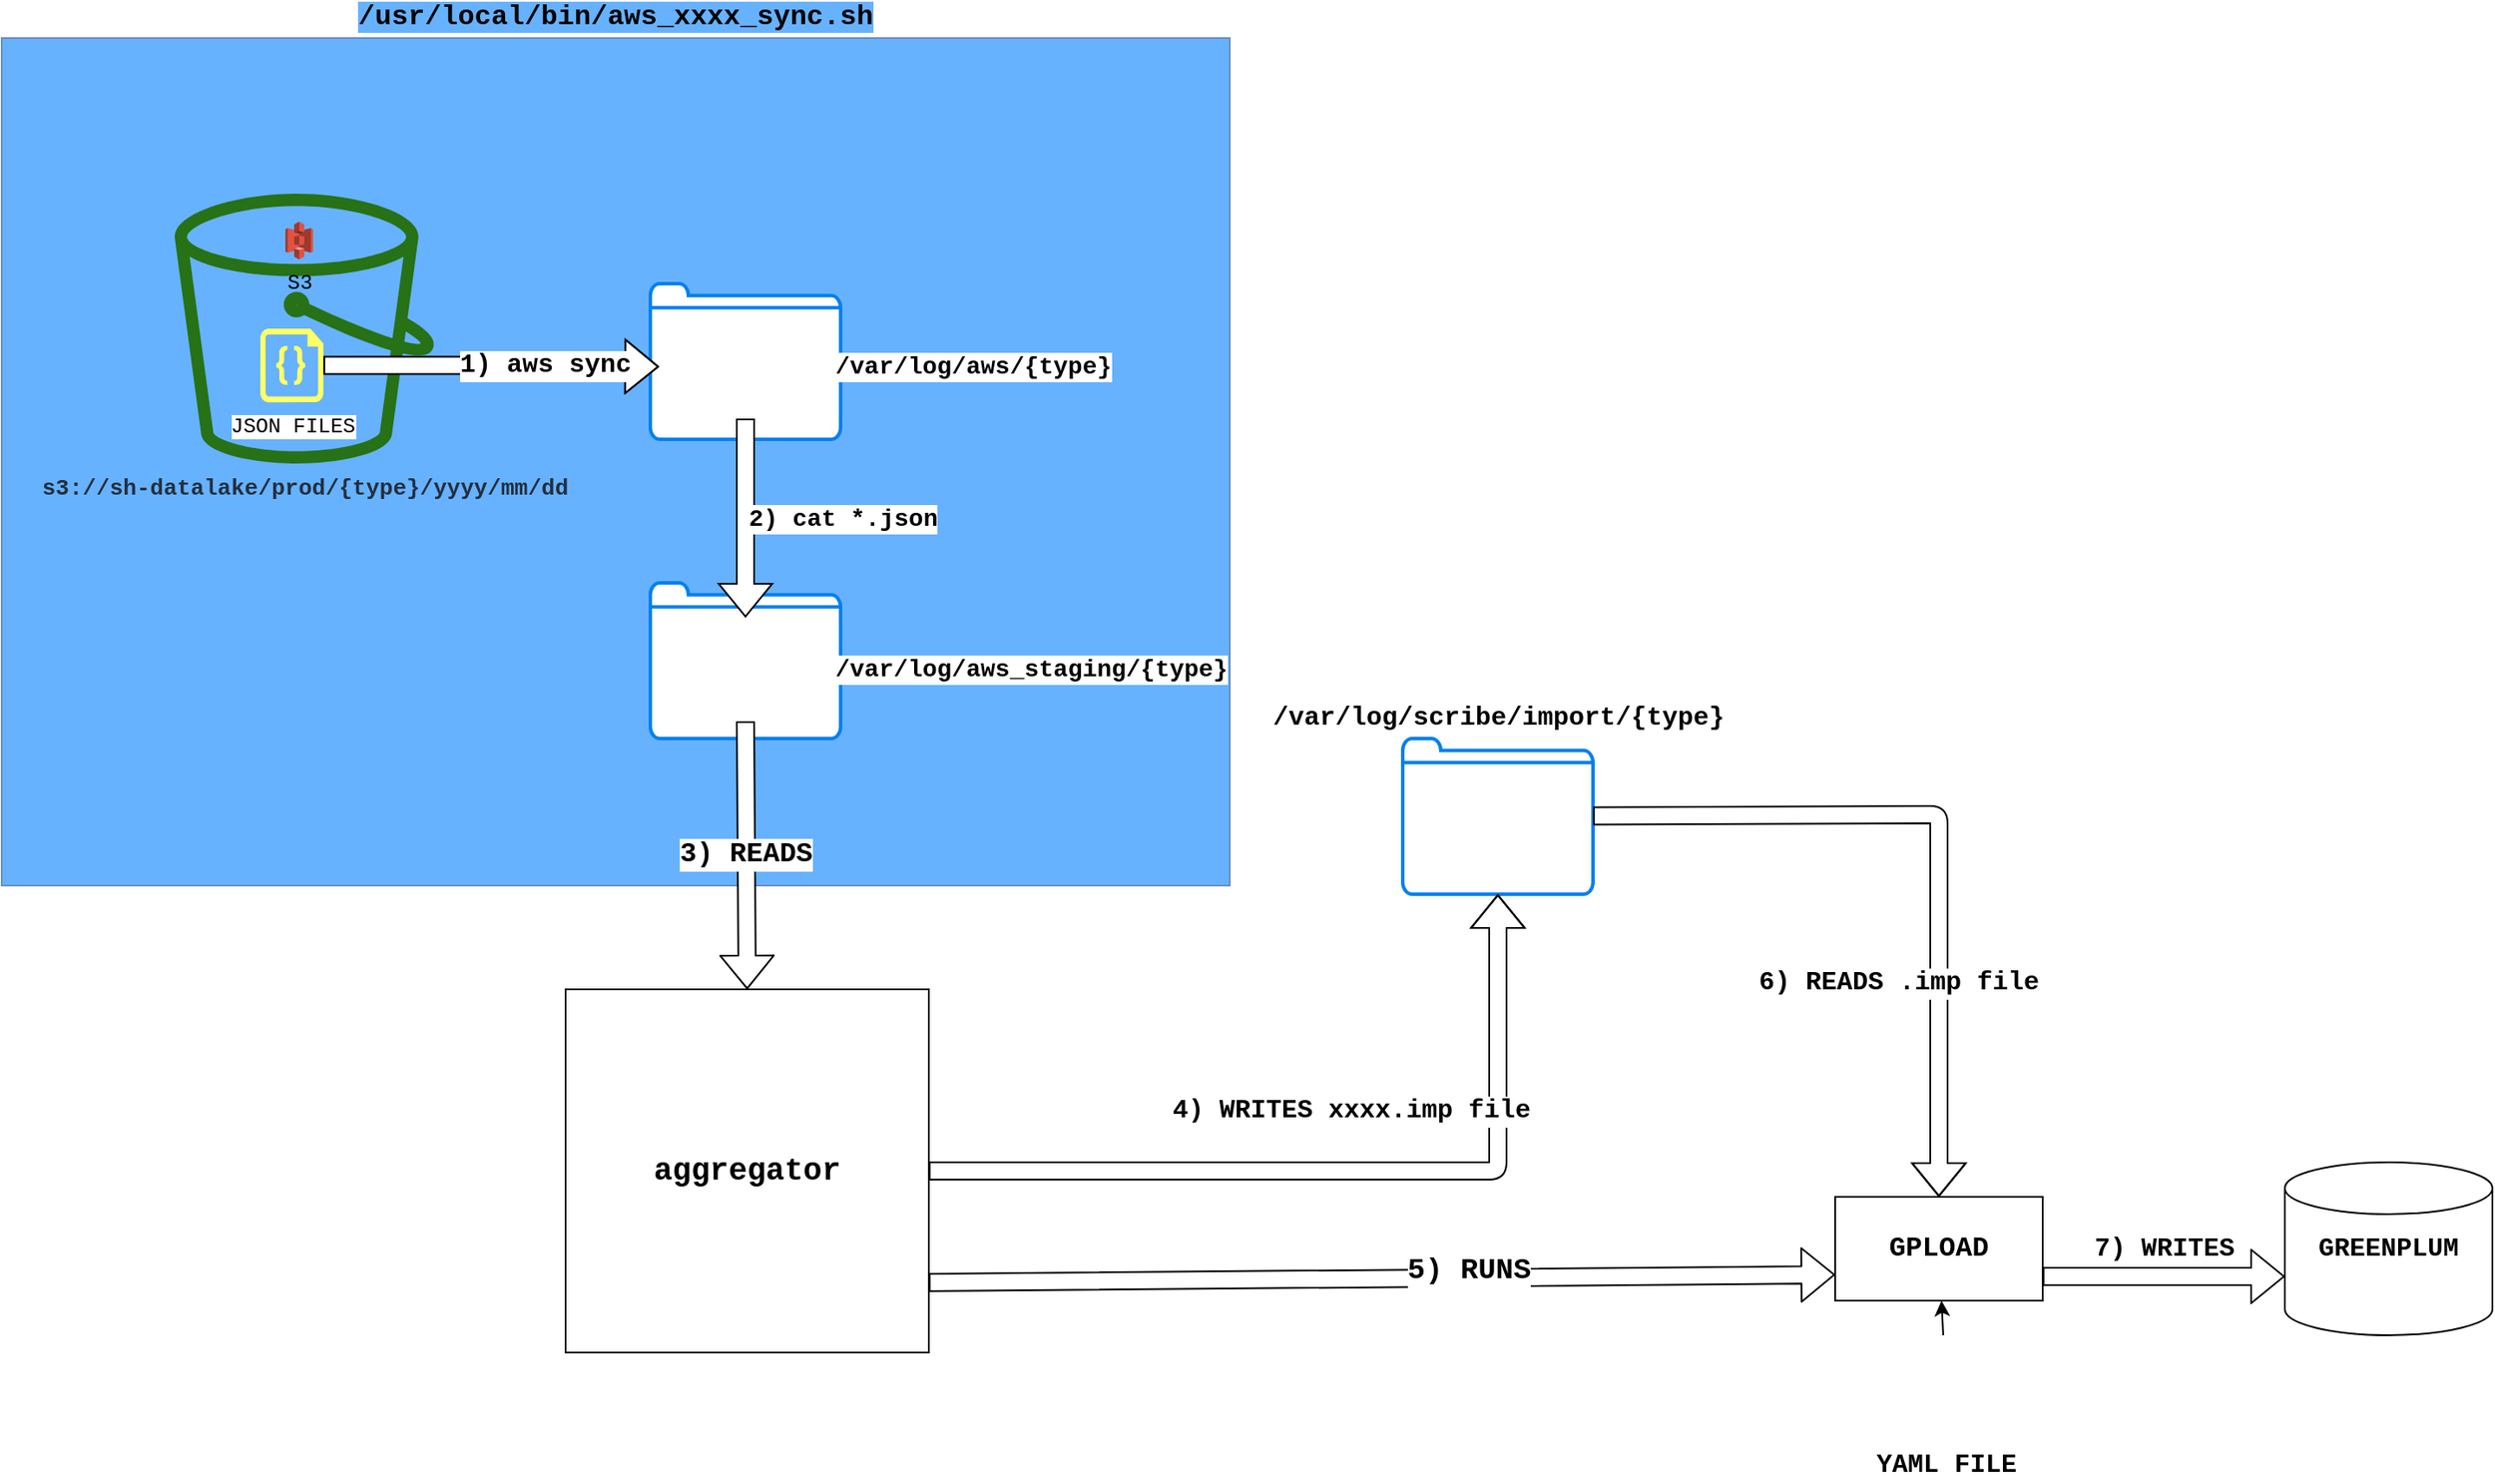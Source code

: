<mxfile version="13.6.5" type="github">
  <diagram id="tiNbwfVHrU3rleALvfvO" name="Page-1">
    <mxGraphModel dx="1837" dy="961" grid="1" gridSize="10" guides="1" tooltips="1" connect="1" arrows="1" fold="1" page="1" pageScale="1" pageWidth="850" pageHeight="1100" math="0" shadow="0">
      <root>
        <mxCell id="0" />
        <mxCell id="1" parent="0" />
        <mxCell id="NbFQiC-a6_RJZgWB6c9p-49" value="&lt;font style=&quot;font-size: 16px&quot;&gt;&lt;b style=&quot;background-color: rgb(102 , 178 , 255)&quot;&gt;/usr/local/bin/aws_xxxx_sync.sh&lt;/b&gt;&lt;/font&gt;" style="rounded=0;whiteSpace=wrap;html=1;labelBackgroundColor=#ffffff;fontFamily=Courier New;labelPosition=center;verticalLabelPosition=top;align=center;verticalAlign=bottom;strokeColor=#6c8ebf;fillColor=#66B2FF;" vertex="1" parent="1">
          <mxGeometry x="20" y="150" width="710" height="490" as="geometry" />
        </mxCell>
        <mxCell id="NbFQiC-a6_RJZgWB6c9p-43" value="" style="group;labelPosition=center;verticalLabelPosition=top;align=center;verticalAlign=bottom;" vertex="1" connectable="0" parent="1">
          <mxGeometry x="395" y="292" width="110" height="90" as="geometry" />
        </mxCell>
        <mxCell id="NbFQiC-a6_RJZgWB6c9p-1" value="" style="html=1;verticalLabelPosition=bottom;align=center;labelBackgroundColor=#ffffff;verticalAlign=top;strokeWidth=2;strokeColor=#0080F0;shadow=0;dashed=0;shape=mxgraph.ios7.icons.folder;fontFamily=Courier New;" vertex="1" parent="NbFQiC-a6_RJZgWB6c9p-43">
          <mxGeometry width="110" height="90" as="geometry" />
        </mxCell>
        <mxCell id="NbFQiC-a6_RJZgWB6c9p-41" value="&lt;b style=&quot;font-size: 14px&quot;&gt;/var/log/aws/{type}&lt;/b&gt;" style="rounded=0;whiteSpace=wrap;html=1;labelBackgroundColor=#ffffff;gradientColor=none;fontFamily=Courier New;strokeColor=none;labelPosition=right;verticalLabelPosition=middle;align=left;verticalAlign=middle;" vertex="1" parent="NbFQiC-a6_RJZgWB6c9p-43">
          <mxGeometry x="5" y="18" width="100" height="60" as="geometry" />
        </mxCell>
        <mxCell id="NbFQiC-a6_RJZgWB6c9p-4" value="&lt;font style=&quot;font-size: 15px&quot;&gt;&lt;b&gt;/var/log/scribe/import/{type}&lt;/b&gt;&lt;/font&gt;" style="html=1;verticalLabelPosition=top;align=center;labelBackgroundColor=#ffffff;verticalAlign=bottom;strokeWidth=2;strokeColor=#0080F0;shadow=0;dashed=0;shape=mxgraph.ios7.icons.folder;fontFamily=Courier New;labelPosition=center;" vertex="1" parent="1">
          <mxGeometry x="830" y="555" width="110" height="90" as="geometry" />
        </mxCell>
        <mxCell id="NbFQiC-a6_RJZgWB6c9p-23" value="" style="group" vertex="1" connectable="0" parent="1">
          <mxGeometry x="120" y="240" width="150" height="156.002" as="geometry" />
        </mxCell>
        <mxCell id="NbFQiC-a6_RJZgWB6c9p-9" value="&lt;font face=&quot;Courier New&quot; style=&quot;font-size: 13px&quot;&gt;&lt;b&gt;s3://sh-datalake/prod/{type}/yyyy/mm/dd&lt;/b&gt;&lt;/font&gt;" style="outlineConnect=0;fontColor=#232F3E;gradientColor=none;fillColor=#277116;strokeColor=none;dashed=0;verticalLabelPosition=bottom;verticalAlign=top;align=center;html=1;fontSize=12;fontStyle=0;aspect=fixed;pointerEvents=1;shape=mxgraph.aws4.bucket;" vertex="1" parent="NbFQiC-a6_RJZgWB6c9p-23">
          <mxGeometry width="150" height="156.002" as="geometry" />
        </mxCell>
        <mxCell id="NbFQiC-a6_RJZgWB6c9p-7" value="S3" style="outlineConnect=0;dashed=0;verticalLabelPosition=bottom;verticalAlign=top;align=center;html=1;shape=mxgraph.aws3.s3;fillColor=#E05243;gradientColor=none;fontFamily=Courier New;" vertex="1" parent="NbFQiC-a6_RJZgWB6c9p-23">
          <mxGeometry x="64.03" y="16.08" width="15.97" height="21.92" as="geometry" />
        </mxCell>
        <mxCell id="NbFQiC-a6_RJZgWB6c9p-16" value="JSON FILES" style="verticalLabelPosition=bottom;html=1;verticalAlign=top;align=center;strokeColor=none;shape=mxgraph.azure.code_file;pointerEvents=1;fontFamily=Courier New;labelBackgroundColor=#ffffff;fillOpacity=100;fillColor=#FFFF66;" vertex="1" parent="NbFQiC-a6_RJZgWB6c9p-23">
          <mxGeometry x="49.475" y="78.0" width="36.503" height="42.611" as="geometry" />
        </mxCell>
        <mxCell id="NbFQiC-a6_RJZgWB6c9p-36" style="edgeStyle=orthogonalEdgeStyle;rounded=0;orthogonalLoop=1;jettySize=auto;html=1;exitX=1;exitY=0.5;exitDx=0;exitDy=0;exitPerimeter=0;fontFamily=Courier New;shape=flexArrow;fillColor=#ffffff;" edge="1" parent="1" source="NbFQiC-a6_RJZgWB6c9p-16" target="NbFQiC-a6_RJZgWB6c9p-41">
          <mxGeometry relative="1" as="geometry">
            <mxPoint x="189.978" y="342.306" as="sourcePoint" />
            <mxPoint x="384" y="343" as="targetPoint" />
          </mxGeometry>
        </mxCell>
        <mxCell id="NbFQiC-a6_RJZgWB6c9p-37" value="&lt;font style=&quot;font-size: 15px&quot;&gt;&lt;b&gt;1) aws sync&lt;/b&gt;&lt;/font&gt;" style="edgeLabel;html=1;align=center;verticalAlign=middle;resizable=0;points=[];fontFamily=Courier New;" vertex="1" connectable="0" parent="NbFQiC-a6_RJZgWB6c9p-36">
          <mxGeometry x="0.321" y="1" relative="1" as="geometry">
            <mxPoint as="offset" />
          </mxGeometry>
        </mxCell>
        <mxCell id="NbFQiC-a6_RJZgWB6c9p-44" value="" style="group;labelPosition=right;verticalLabelPosition=middle;align=left;verticalAlign=middle;" vertex="1" connectable="0" parent="1">
          <mxGeometry x="395" y="465" width="110" height="90" as="geometry" />
        </mxCell>
        <mxCell id="NbFQiC-a6_RJZgWB6c9p-2" value="" style="html=1;verticalLabelPosition=bottom;align=center;labelBackgroundColor=#ffffff;verticalAlign=top;strokeWidth=2;strokeColor=#0080F0;shadow=0;dashed=0;shape=mxgraph.ios7.icons.folder;fontFamily=Courier New;" vertex="1" parent="NbFQiC-a6_RJZgWB6c9p-44">
          <mxGeometry width="110" height="90" as="geometry" />
        </mxCell>
        <mxCell id="NbFQiC-a6_RJZgWB6c9p-42" value="&lt;b&gt;&lt;font style=&quot;font-size: 14px&quot;&gt;/var/log/aws_staging/{type}&lt;/font&gt;&lt;/b&gt;" style="rounded=0;whiteSpace=wrap;html=1;labelBackgroundColor=#ffffff;gradientColor=none;fontFamily=Courier New;strokeColor=none;labelPosition=right;verticalLabelPosition=middle;align=left;verticalAlign=middle;" vertex="1" parent="NbFQiC-a6_RJZgWB6c9p-44">
          <mxGeometry x="5" y="20" width="100" height="60" as="geometry" />
        </mxCell>
        <mxCell id="NbFQiC-a6_RJZgWB6c9p-46" value="&lt;font style=&quot;font-size: 14px&quot;&gt;&lt;b&gt;2) cat *.json&lt;/b&gt;&lt;/font&gt;" style="edgeStyle=orthogonalEdgeStyle;shape=flexArrow;rounded=0;orthogonalLoop=1;jettySize=auto;html=1;fontFamily=Courier New;fillColor=#ffffff;labelPosition=right;verticalLabelPosition=middle;align=left;verticalAlign=middle;exitX=0.5;exitY=1;exitDx=0;exitDy=0;" edge="1" parent="1" source="NbFQiC-a6_RJZgWB6c9p-41" target="NbFQiC-a6_RJZgWB6c9p-42">
          <mxGeometry relative="1" as="geometry">
            <mxPoint x="450" y="410" as="sourcePoint" />
          </mxGeometry>
        </mxCell>
        <mxCell id="NbFQiC-a6_RJZgWB6c9p-50" value="&lt;font style=&quot;font-size: 18px&quot;&gt;&lt;b&gt;aggregator&lt;/b&gt;&lt;/font&gt;" style="whiteSpace=wrap;html=1;aspect=fixed;labelBackgroundColor=#ffffff;gradientColor=none;fontFamily=Courier New;" vertex="1" parent="1">
          <mxGeometry x="346" y="700" width="210" height="210" as="geometry" />
        </mxCell>
        <mxCell id="NbFQiC-a6_RJZgWB6c9p-51" value="&lt;font style=&quot;font-size: 16px&quot;&gt;&lt;b&gt;3) READS&lt;/b&gt;&lt;/font&gt;" style="shape=flexArrow;endArrow=classic;html=1;fillColor=#ffffff;fontFamily=Courier New;entryX=0.5;entryY=0;entryDx=0;entryDy=0;exitX=0.5;exitY=1;exitDx=0;exitDy=0;" edge="1" parent="1" source="NbFQiC-a6_RJZgWB6c9p-42" target="NbFQiC-a6_RJZgWB6c9p-50">
          <mxGeometry width="50" height="50" relative="1" as="geometry">
            <mxPoint x="250" y="620" as="sourcePoint" />
            <mxPoint x="300" y="570" as="targetPoint" />
          </mxGeometry>
        </mxCell>
        <mxCell id="NbFQiC-a6_RJZgWB6c9p-52" value="" style="shape=flexArrow;endArrow=classic;html=1;fillColor=#ffffff;fontFamily=Courier New;exitX=1;exitY=0.5;exitDx=0;exitDy=0;" edge="1" parent="1" source="NbFQiC-a6_RJZgWB6c9p-50" target="NbFQiC-a6_RJZgWB6c9p-4">
          <mxGeometry width="50" height="50" relative="1" as="geometry">
            <mxPoint x="230" y="620" as="sourcePoint" />
            <mxPoint x="280" y="570" as="targetPoint" />
            <Array as="points">
              <mxPoint x="885" y="805" />
            </Array>
          </mxGeometry>
        </mxCell>
        <mxCell id="NbFQiC-a6_RJZgWB6c9p-53" value="&lt;font style=&quot;font-size: 15px&quot;&gt;&lt;b&gt;4) WRITES xxxx.imp file&lt;/b&gt;&lt;/font&gt;" style="edgeLabel;html=1;align=center;verticalAlign=middle;resizable=0;points=[];fontFamily=Courier New;" vertex="1" connectable="0" parent="NbFQiC-a6_RJZgWB6c9p-52">
          <mxGeometry x="-0.002" y="35" relative="1" as="geometry">
            <mxPoint as="offset" />
          </mxGeometry>
        </mxCell>
        <mxCell id="NbFQiC-a6_RJZgWB6c9p-54" value="&lt;font style=&quot;font-size: 16px&quot;&gt;&lt;b&gt;GPLOAD&lt;/b&gt;&lt;/font&gt;" style="rounded=0;whiteSpace=wrap;html=1;labelBackgroundColor=#ffffff;fontFamily=Courier New;" vertex="1" parent="1">
          <mxGeometry x="1080" y="820" width="120" height="60" as="geometry" />
        </mxCell>
        <mxCell id="NbFQiC-a6_RJZgWB6c9p-57" value="" style="shape=flexArrow;endArrow=classic;html=1;fillColor=#ffffff;fontFamily=Courier New;exitX=1;exitY=0.75;exitDx=0;exitDy=0;entryX=0;entryY=0.75;entryDx=0;entryDy=0;" edge="1" parent="1" target="NbFQiC-a6_RJZgWB6c9p-54">
          <mxGeometry width="50" height="50" relative="1" as="geometry">
            <mxPoint x="556" y="869.5" as="sourcePoint" />
            <mxPoint x="1170" y="853.558" as="targetPoint" />
          </mxGeometry>
        </mxCell>
        <mxCell id="NbFQiC-a6_RJZgWB6c9p-58" value="&lt;font style=&quot;font-size: 17px&quot;&gt;&lt;b&gt;5) RUNS&lt;/b&gt;&lt;/font&gt;" style="edgeLabel;html=1;align=center;verticalAlign=middle;resizable=0;points=[];fontFamily=Courier New;" vertex="1" connectable="0" parent="NbFQiC-a6_RJZgWB6c9p-57">
          <mxGeometry x="0.191" y="4" relative="1" as="geometry">
            <mxPoint as="offset" />
          </mxGeometry>
        </mxCell>
        <mxCell id="NbFQiC-a6_RJZgWB6c9p-59" value="&lt;font style=&quot;font-size: 15px&quot;&gt;&lt;b&gt;YAML FILE&lt;/b&gt;&lt;/font&gt;" style="shape=image;html=1;verticalAlign=top;verticalLabelPosition=bottom;labelBackgroundColor=#ffffff;imageAspect=0;aspect=fixed;image=https://cdn2.iconfinder.com/data/icons/picol-vector/32/script-128.png;fillColor=#FFFF66;gradientColor=none;fontFamily=Courier New;" vertex="1" parent="1">
          <mxGeometry x="1114" y="900" width="60" height="60" as="geometry" />
        </mxCell>
        <mxCell id="NbFQiC-a6_RJZgWB6c9p-61" value="" style="endArrow=classic;html=1;fillColor=#ffffff;fontFamily=Courier New;" edge="1" parent="1" source="NbFQiC-a6_RJZgWB6c9p-59" target="NbFQiC-a6_RJZgWB6c9p-54">
          <mxGeometry width="50" height="50" relative="1" as="geometry">
            <mxPoint x="940" y="670" as="sourcePoint" />
            <mxPoint x="990" y="620" as="targetPoint" />
          </mxGeometry>
        </mxCell>
        <mxCell id="NbFQiC-a6_RJZgWB6c9p-63" value="" style="shape=flexArrow;endArrow=classic;html=1;fillColor=#ffffff;fontFamily=Courier New;entryX=0.5;entryY=0;entryDx=0;entryDy=0;labelPosition=center;verticalLabelPosition=bottom;align=center;verticalAlign=top;" edge="1" parent="1" source="NbFQiC-a6_RJZgWB6c9p-4" target="NbFQiC-a6_RJZgWB6c9p-54">
          <mxGeometry width="50" height="50" relative="1" as="geometry">
            <mxPoint x="630" y="670" as="sourcePoint" />
            <mxPoint x="680" y="620" as="targetPoint" />
            <Array as="points">
              <mxPoint x="1140" y="599" />
            </Array>
          </mxGeometry>
        </mxCell>
        <mxCell id="NbFQiC-a6_RJZgWB6c9p-64" value="&lt;font style=&quot;font-size: 15px&quot;&gt;&lt;b&gt;6) READS .imp file&lt;/b&gt;&lt;/font&gt;" style="edgeLabel;html=1;align=left;verticalAlign=middle;resizable=0;points=[];fontFamily=Courier New;labelPosition=right;verticalLabelPosition=middle;" vertex="1" connectable="0" parent="NbFQiC-a6_RJZgWB6c9p-63">
          <mxGeometry x="-0.498" y="-2" relative="1" as="geometry">
            <mxPoint x="-11.65" y="93.95" as="offset" />
          </mxGeometry>
        </mxCell>
        <mxCell id="NbFQiC-a6_RJZgWB6c9p-65" value="&lt;font style=&quot;font-size: 15px&quot;&gt;&lt;b&gt;GREENPLUM&lt;/b&gt;&lt;/font&gt;" style="shape=cylinder2;whiteSpace=wrap;html=1;boundedLbl=1;backgroundOutline=1;size=15;labelBackgroundColor=#ffffff;fontFamily=Courier New;" vertex="1" parent="1">
          <mxGeometry x="1340" y="800" width="120" height="100" as="geometry" />
        </mxCell>
        <mxCell id="NbFQiC-a6_RJZgWB6c9p-66" value="" style="shape=flexArrow;endArrow=classic;html=1;fillColor=#ffffff;fontFamily=Courier New;exitX=1;exitY=0.5;exitDx=0;exitDy=0;" edge="1" parent="1">
          <mxGeometry width="50" height="50" relative="1" as="geometry">
            <mxPoint x="1200" y="866" as="sourcePoint" />
            <mxPoint x="1340" y="866" as="targetPoint" />
          </mxGeometry>
        </mxCell>
        <mxCell id="NbFQiC-a6_RJZgWB6c9p-68" value="&lt;font style=&quot;font-size: 15px&quot;&gt;&lt;b&gt;7) WRITES&lt;/b&gt;&lt;/font&gt;" style="text;html=1;align=center;verticalAlign=middle;resizable=0;points=[];autosize=1;fontFamily=Courier New;" vertex="1" parent="1">
          <mxGeometry x="1220" y="840" width="100" height="20" as="geometry" />
        </mxCell>
      </root>
    </mxGraphModel>
  </diagram>
</mxfile>
